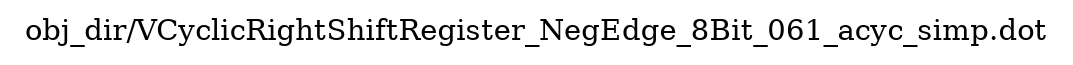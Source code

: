 digraph v3graph {
	graph	[label="obj_dir/VCyclicRightShiftRegister_NegEdge_8Bit_061_acyc_simp.dot",
		 labelloc=t, labeljust=l,
		 //size="7.5,10",
		 rankdir=TB];
}

